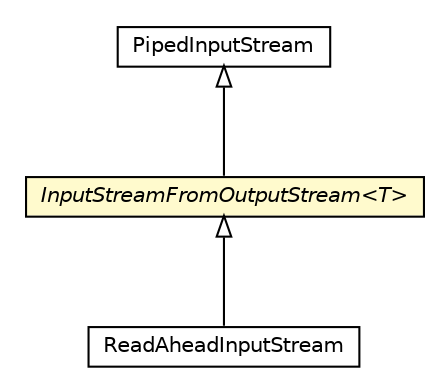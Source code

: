 #!/usr/local/bin/dot
#
# Class diagram 
# Generated by UMLGraph version 5.1 (http://www.umlgraph.org/)
#

digraph G {
	edge [fontname="Helvetica",fontsize=10,labelfontname="Helvetica",labelfontsize=10];
	node [fontname="Helvetica",fontsize=10,shape=plaintext];
	nodesep=0.25;
	ranksep=0.5;
	// com.gc.iotools.stream.is.ReadAheadInputStream
	c1457 [label=<<table title="com.gc.iotools.stream.is.ReadAheadInputStream" border="0" cellborder="1" cellspacing="0" cellpadding="2" port="p" href="./ReadAheadInputStream.html">
		<tr><td><table border="0" cellspacing="0" cellpadding="1">
<tr><td align="center" balign="center"> ReadAheadInputStream </td></tr>
		</table></td></tr>
		</table>>, fontname="Helvetica", fontcolor="black", fontsize=10.0];
	// com.gc.iotools.stream.is.InputStreamFromOutputStream<T>
	c1458 [label=<<table title="com.gc.iotools.stream.is.InputStreamFromOutputStream" border="0" cellborder="1" cellspacing="0" cellpadding="2" port="p" bgcolor="lemonChiffon" href="./InputStreamFromOutputStream.html">
		<tr><td><table border="0" cellspacing="0" cellpadding="1">
<tr><td align="center" balign="center"><font face="Helvetica-Oblique"> InputStreamFromOutputStream&lt;T&gt; </font></td></tr>
		</table></td></tr>
		</table>>, fontname="Helvetica", fontcolor="black", fontsize=10.0];
	//com.gc.iotools.stream.is.ReadAheadInputStream extends com.gc.iotools.stream.is.InputStreamFromOutputStream<java.lang.Void>
	c1458:p -> c1457:p [dir=back,arrowtail=empty];
	//com.gc.iotools.stream.is.InputStreamFromOutputStream<T> extends java.io.PipedInputStream
	c1473:p -> c1458:p [dir=back,arrowtail=empty];
	// java.io.PipedInputStream
	c1473 [label=<<table title="java.io.PipedInputStream" border="0" cellborder="1" cellspacing="0" cellpadding="2" port="p" href="http://java.sun.com/javase/6/docs/api/java/io/PipedInputStream.html">
		<tr><td><table border="0" cellspacing="0" cellpadding="1">
<tr><td align="center" balign="center"> PipedInputStream </td></tr>
		</table></td></tr>
		</table>>, fontname="Helvetica", fontcolor="black", fontsize=10.0];
}

